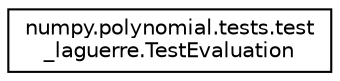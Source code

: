 digraph "Graphical Class Hierarchy"
{
 // LATEX_PDF_SIZE
  edge [fontname="Helvetica",fontsize="10",labelfontname="Helvetica",labelfontsize="10"];
  node [fontname="Helvetica",fontsize="10",shape=record];
  rankdir="LR";
  Node0 [label="numpy.polynomial.tests.test\l_laguerre.TestEvaluation",height=0.2,width=0.4,color="black", fillcolor="white", style="filled",URL="$classnumpy_1_1polynomial_1_1tests_1_1test__laguerre_1_1TestEvaluation.html",tooltip=" "];
}
